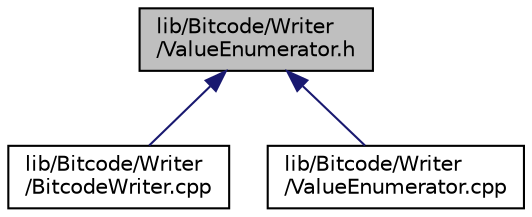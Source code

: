 digraph "lib/Bitcode/Writer/ValueEnumerator.h"
{
 // LATEX_PDF_SIZE
  bgcolor="transparent";
  edge [fontname="Helvetica",fontsize="10",labelfontname="Helvetica",labelfontsize="10"];
  node [fontname="Helvetica",fontsize="10",shape="box"];
  Node1 [label="lib/Bitcode/Writer\l/ValueEnumerator.h",height=0.2,width=0.4,color="black", fillcolor="grey75", style="filled", fontcolor="black",tooltip=" "];
  Node1 -> Node2 [dir="back",color="midnightblue",fontsize="10",style="solid",fontname="Helvetica"];
  Node2 [label="lib/Bitcode/Writer\l/BitcodeWriter.cpp",height=0.2,width=0.4,color="black",URL="$BitcodeWriter_8cpp.html",tooltip=" "];
  Node1 -> Node3 [dir="back",color="midnightblue",fontsize="10",style="solid",fontname="Helvetica"];
  Node3 [label="lib/Bitcode/Writer\l/ValueEnumerator.cpp",height=0.2,width=0.4,color="black",URL="$ValueEnumerator_8cpp.html",tooltip=" "];
}
